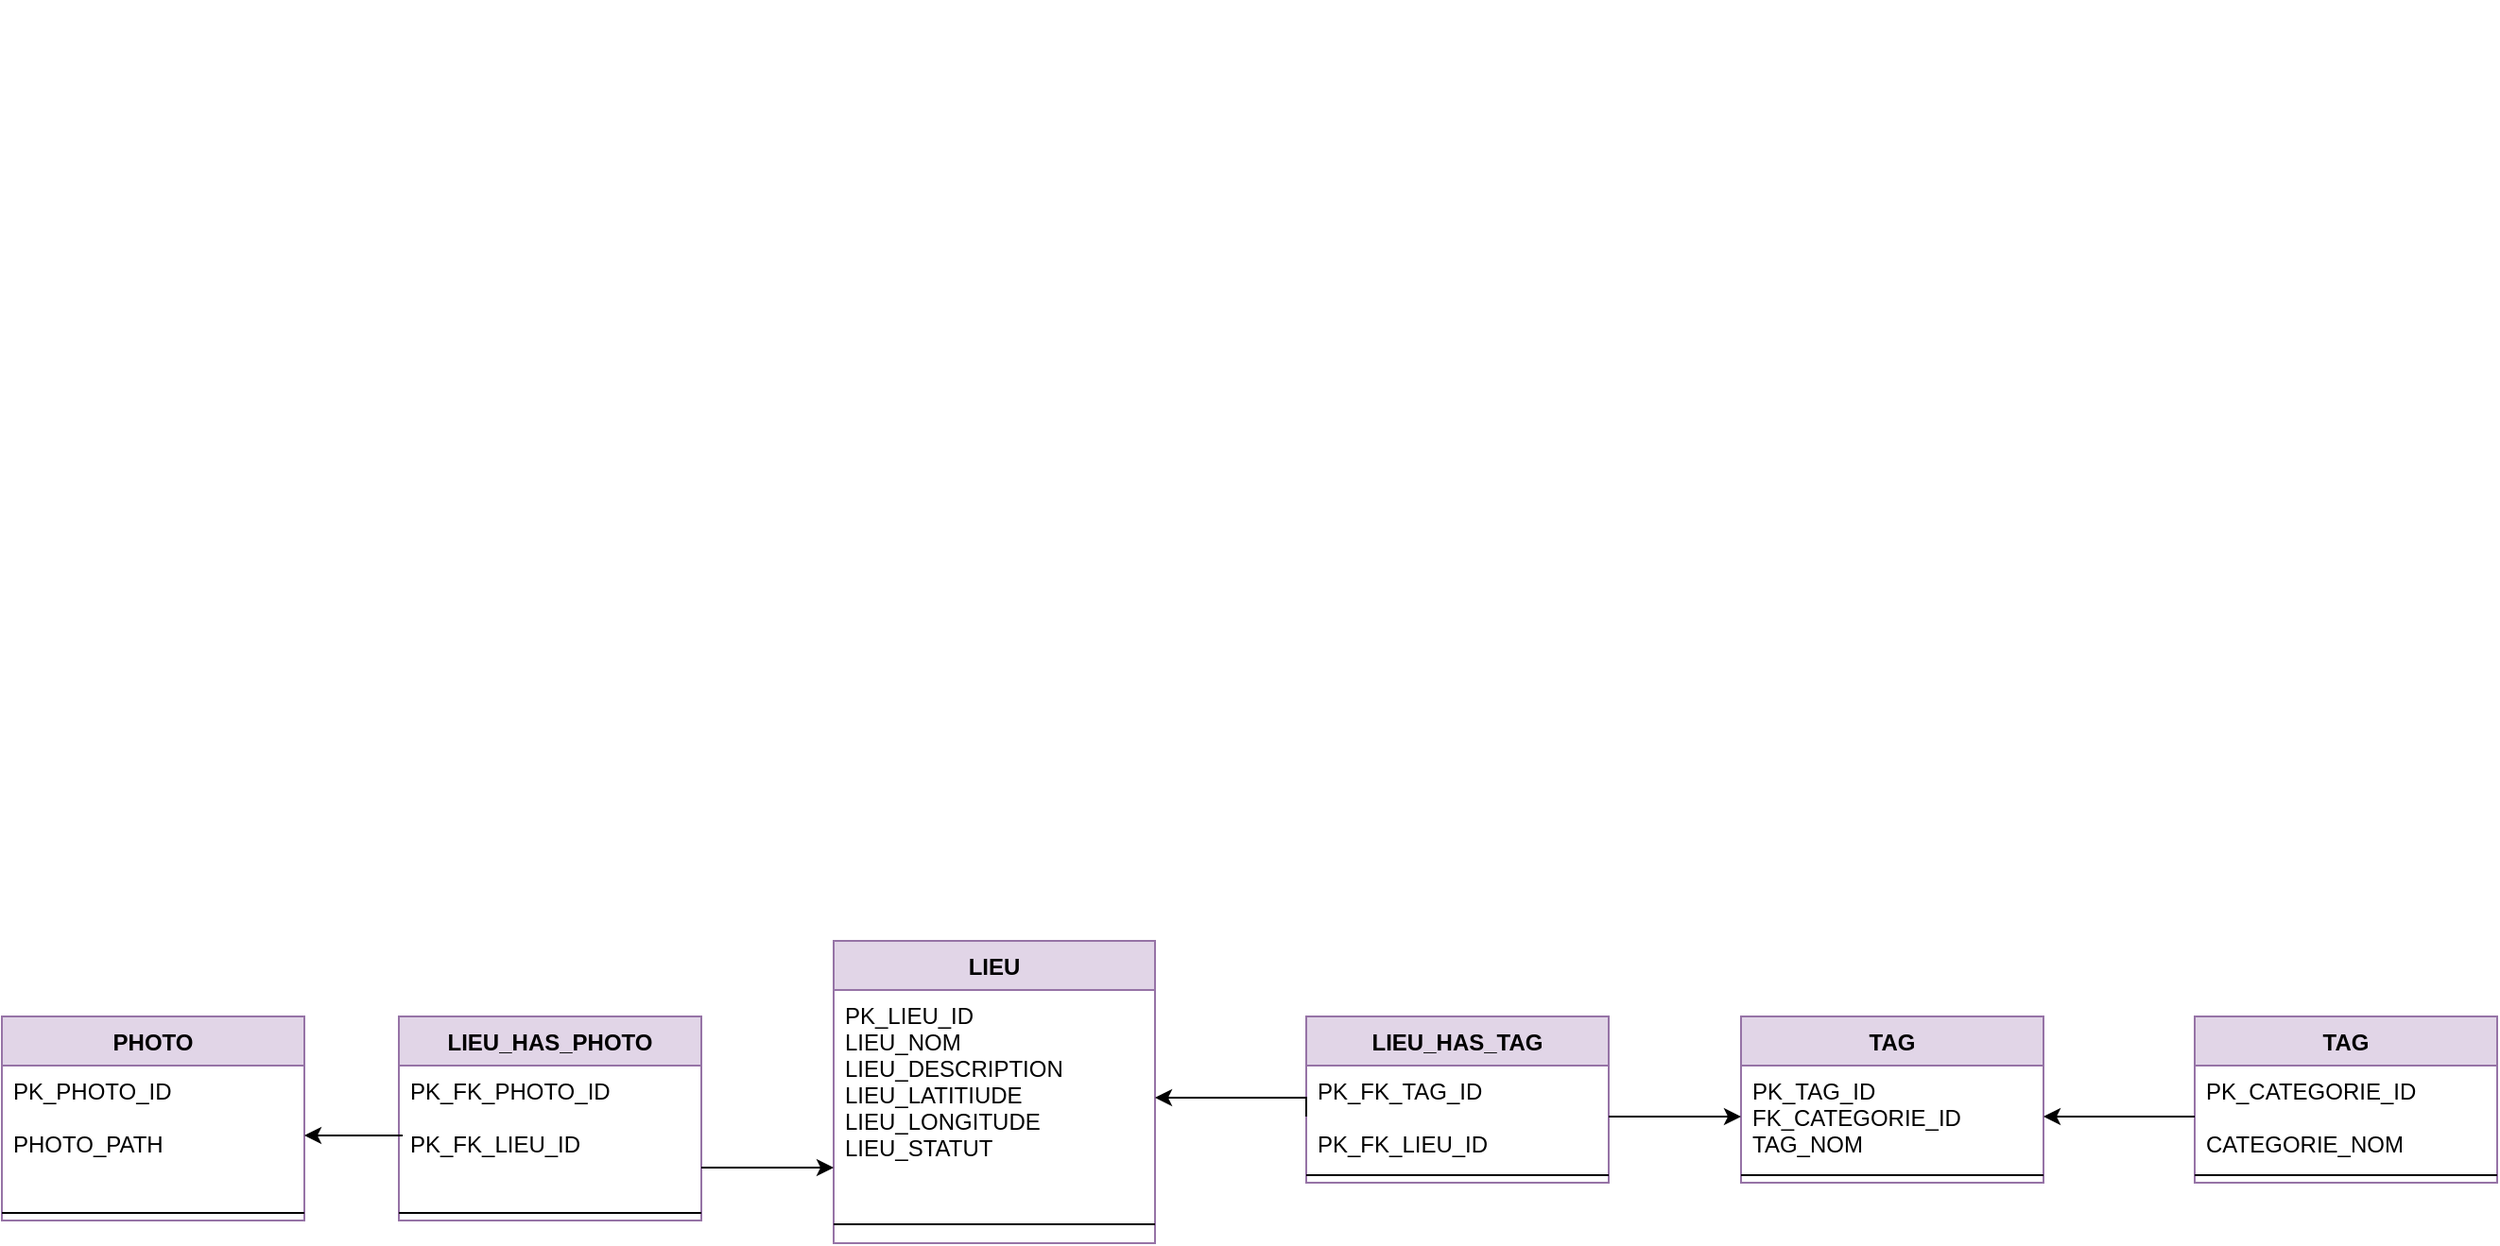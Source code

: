 <mxfile version="16.5.1" type="device"><diagram id="D-ZPbFm5kCAv-HBzowlL" name="Page-1"><mxGraphModel dx="1422" dy="857" grid="1" gridSize="10" guides="1" tooltips="1" connect="1" arrows="1" fold="1" page="1" pageScale="1" pageWidth="2336" pageHeight="1654" math="0" shadow="0"><root><mxCell id="0"/><mxCell id="1" parent="0"/><mxCell id="SEt0Nu8GCRH9RDk-5Gde-27" style="edgeStyle=orthogonalEdgeStyle;rounded=0;orthogonalLoop=1;jettySize=auto;html=1;exitX=0.5;exitY=1;exitDx=0;exitDy=0;fontColor=#000000;" parent="1" edge="1"><mxGeometry relative="1" as="geometry"><mxPoint x="980" y="70" as="sourcePoint"/><mxPoint x="980" y="70" as="targetPoint"/></mxGeometry></mxCell><mxCell id="gK-1rn3FFj5kSBS6P0lg-30" value="LIEU" style="swimlane;fontStyle=1;align=center;verticalAlign=top;childLayout=stackLayout;horizontal=1;startSize=26;horizontalStack=0;resizeParent=1;resizeParentMax=0;resizeLast=0;collapsible=1;marginBottom=0;fillColor=#e1d5e7;strokeColor=#9673a6;" parent="1" vertex="1"><mxGeometry x="1410" y="560" width="170" height="160" as="geometry"/></mxCell><mxCell id="gK-1rn3FFj5kSBS6P0lg-31" value="PK_LIEU_ID&#10;LIEU_NOM&#10;LIEU_DESCRIPTION&#10;LIEU_LATITIUDE&#10;LIEU_LONGITUDE&#10;LIEU_STATUT" style="text;strokeColor=none;fillColor=none;align=left;verticalAlign=top;spacingLeft=4;spacingRight=4;overflow=hidden;rotatable=0;points=[[0,0.5],[1,0.5]];portConstraint=eastwest;" parent="gK-1rn3FFj5kSBS6P0lg-30" vertex="1"><mxGeometry y="26" width="170" height="114" as="geometry"/></mxCell><mxCell id="gK-1rn3FFj5kSBS6P0lg-32" value="" style="line;strokeWidth=1;fillColor=none;align=left;verticalAlign=middle;spacingTop=-1;spacingLeft=3;spacingRight=3;rotatable=0;labelPosition=right;points=[];portConstraint=eastwest;" parent="gK-1rn3FFj5kSBS6P0lg-30" vertex="1"><mxGeometry y="140" width="170" height="20" as="geometry"/></mxCell><mxCell id="gK-1rn3FFj5kSBS6P0lg-45" value="TAG" style="swimlane;fontStyle=1;align=center;verticalAlign=top;childLayout=stackLayout;horizontal=1;startSize=26;horizontalStack=0;resizeParent=1;resizeParentMax=0;resizeLast=0;collapsible=1;marginBottom=0;fillColor=#e1d5e7;strokeColor=#9673a6;" parent="1" vertex="1"><mxGeometry x="1890" y="600" width="160" height="88" as="geometry"/></mxCell><mxCell id="gK-1rn3FFj5kSBS6P0lg-46" value="PK_TAG_ID&#10;FK_CATEGORIE_ID&#10;TAG_NOM" style="text;strokeColor=none;fillColor=none;align=left;verticalAlign=top;spacingLeft=4;spacingRight=4;overflow=hidden;rotatable=0;points=[[0,0.5],[1,0.5]];portConstraint=eastwest;" parent="gK-1rn3FFj5kSBS6P0lg-45" vertex="1"><mxGeometry y="26" width="160" height="54" as="geometry"/></mxCell><mxCell id="gK-1rn3FFj5kSBS6P0lg-47" value="" style="line;strokeWidth=1;fillColor=none;align=left;verticalAlign=middle;spacingTop=-1;spacingLeft=3;spacingRight=3;rotatable=0;labelPosition=right;points=[];portConstraint=eastwest;" parent="gK-1rn3FFj5kSBS6P0lg-45" vertex="1"><mxGeometry y="80" width="160" height="8" as="geometry"/></mxCell><mxCell id="gK-1rn3FFj5kSBS6P0lg-54" value="LIEU_HAS_PHOTO" style="swimlane;fontStyle=1;align=center;verticalAlign=top;childLayout=stackLayout;horizontal=1;startSize=26;horizontalStack=0;resizeParent=1;resizeParentMax=0;resizeLast=0;collapsible=1;marginBottom=0;fillColor=#e1d5e7;strokeColor=#9673a6;" parent="1" vertex="1"><mxGeometry x="1180" y="600" width="160" height="108" as="geometry"/></mxCell><mxCell id="gK-1rn3FFj5kSBS6P0lg-55" value="PK_FK_PHOTO_ID&#10;&#10;PK_FK_LIEU_ID" style="text;strokeColor=none;fillColor=none;align=left;verticalAlign=top;spacingLeft=4;spacingRight=4;overflow=hidden;rotatable=0;points=[[0,0.5],[1,0.5]];portConstraint=eastwest;" parent="gK-1rn3FFj5kSBS6P0lg-54" vertex="1"><mxGeometry y="26" width="160" height="74" as="geometry"/></mxCell><mxCell id="gK-1rn3FFj5kSBS6P0lg-56" value="" style="line;strokeWidth=1;fillColor=none;align=left;verticalAlign=middle;spacingTop=-1;spacingLeft=3;spacingRight=3;rotatable=0;labelPosition=right;points=[];portConstraint=eastwest;" parent="gK-1rn3FFj5kSBS6P0lg-54" vertex="1"><mxGeometry y="100" width="160" height="8" as="geometry"/></mxCell><mxCell id="gK-1rn3FFj5kSBS6P0lg-57" style="edgeStyle=orthogonalEdgeStyle;rounded=0;orthogonalLoop=1;jettySize=auto;html=1;" parent="1" source="gK-1rn3FFj5kSBS6P0lg-55" edge="1"><mxGeometry relative="1" as="geometry"><mxPoint x="1410" y="680" as="targetPoint"/><Array as="points"><mxPoint x="1380" y="680"/><mxPoint x="1380" y="680"/></Array></mxGeometry></mxCell><mxCell id="GztrT1jyW7alI0w5Pyws-1" value="LIEU_HAS_TAG" style="swimlane;fontStyle=1;align=center;verticalAlign=top;childLayout=stackLayout;horizontal=1;startSize=26;horizontalStack=0;resizeParent=1;resizeParentMax=0;resizeLast=0;collapsible=1;marginBottom=0;fillColor=#e1d5e7;strokeColor=#9673a6;" parent="1" vertex="1"><mxGeometry x="1660" y="600" width="160" height="88" as="geometry"/></mxCell><mxCell id="GztrT1jyW7alI0w5Pyws-2" value="PK_FK_TAG_ID&#10;&#10;PK_FK_LIEU_ID" style="text;strokeColor=none;fillColor=none;align=left;verticalAlign=top;spacingLeft=4;spacingRight=4;overflow=hidden;rotatable=0;points=[[0,0.5],[1,0.5]];portConstraint=eastwest;" parent="GztrT1jyW7alI0w5Pyws-1" vertex="1"><mxGeometry y="26" width="160" height="54" as="geometry"/></mxCell><mxCell id="GztrT1jyW7alI0w5Pyws-3" value="" style="line;strokeWidth=1;fillColor=none;align=left;verticalAlign=middle;spacingTop=-1;spacingLeft=3;spacingRight=3;rotatable=0;labelPosition=right;points=[];portConstraint=eastwest;" parent="GztrT1jyW7alI0w5Pyws-1" vertex="1"><mxGeometry y="80" width="160" height="8" as="geometry"/></mxCell><mxCell id="GztrT1jyW7alI0w5Pyws-5" style="edgeStyle=orthogonalEdgeStyle;rounded=0;orthogonalLoop=1;jettySize=auto;html=1;exitX=0;exitY=0.5;exitDx=0;exitDy=0;entryX=1;entryY=0.5;entryDx=0;entryDy=0;" parent="1" source="GztrT1jyW7alI0w5Pyws-2" target="gK-1rn3FFj5kSBS6P0lg-31" edge="1"><mxGeometry relative="1" as="geometry"><Array as="points"><mxPoint x="1660" y="643"/></Array><mxPoint x="1900" y="663" as="sourcePoint"/><mxPoint x="1590" y="653" as="targetPoint"/></mxGeometry></mxCell><mxCell id="GztrT1jyW7alI0w5Pyws-6" value="PHOTO" style="swimlane;fontStyle=1;align=center;verticalAlign=top;childLayout=stackLayout;horizontal=1;startSize=26;horizontalStack=0;resizeParent=1;resizeParentMax=0;resizeLast=0;collapsible=1;marginBottom=0;fillColor=#e1d5e7;strokeColor=#9673a6;" parent="1" vertex="1"><mxGeometry x="970" y="600" width="160" height="108" as="geometry"/></mxCell><mxCell id="GztrT1jyW7alI0w5Pyws-7" value="PK_PHOTO_ID&#10;&#10;PHOTO_PATH" style="text;strokeColor=none;fillColor=none;align=left;verticalAlign=top;spacingLeft=4;spacingRight=4;overflow=hidden;rotatable=0;points=[[0,0.5],[1,0.5]];portConstraint=eastwest;" parent="GztrT1jyW7alI0w5Pyws-6" vertex="1"><mxGeometry y="26" width="160" height="74" as="geometry"/></mxCell><mxCell id="GztrT1jyW7alI0w5Pyws-8" value="" style="line;strokeWidth=1;fillColor=none;align=left;verticalAlign=middle;spacingTop=-1;spacingLeft=3;spacingRight=3;rotatable=0;labelPosition=right;points=[];portConstraint=eastwest;" parent="GztrT1jyW7alI0w5Pyws-6" vertex="1"><mxGeometry y="100" width="160" height="8" as="geometry"/></mxCell><mxCell id="GztrT1jyW7alI0w5Pyws-9" style="edgeStyle=orthogonalEdgeStyle;rounded=0;orthogonalLoop=1;jettySize=auto;html=1;entryX=1;entryY=0.5;entryDx=0;entryDy=0;" parent="1" target="GztrT1jyW7alI0w5Pyws-7" edge="1"><mxGeometry relative="1" as="geometry"><mxPoint x="1420" y="690" as="targetPoint"/><Array as="points"><mxPoint x="1182" y="663"/></Array><mxPoint x="1182" y="663" as="sourcePoint"/></mxGeometry></mxCell><mxCell id="gK-1rn3FFj5kSBS6P0lg-48" style="edgeStyle=orthogonalEdgeStyle;rounded=0;orthogonalLoop=1;jettySize=auto;html=1;exitX=1;exitY=0.5;exitDx=0;exitDy=0;entryX=0;entryY=0.5;entryDx=0;entryDy=0;" parent="1" source="GztrT1jyW7alI0w5Pyws-2" target="gK-1rn3FFj5kSBS6P0lg-46" edge="1"><mxGeometry relative="1" as="geometry"><Array as="points"/><mxPoint x="1885" y="653" as="targetPoint"/></mxGeometry></mxCell><mxCell id="pq-VfOGVptNz19dSAd23-1" value="TAG" style="swimlane;fontStyle=1;align=center;verticalAlign=top;childLayout=stackLayout;horizontal=1;startSize=26;horizontalStack=0;resizeParent=1;resizeParentMax=0;resizeLast=0;collapsible=1;marginBottom=0;fillColor=#e1d5e7;strokeColor=#9673a6;" vertex="1" parent="1"><mxGeometry x="2130" y="600" width="160" height="88" as="geometry"/></mxCell><mxCell id="pq-VfOGVptNz19dSAd23-2" value="PK_CATEGORIE_ID&#10;&#10;CATEGORIE_NOM" style="text;strokeColor=none;fillColor=none;align=left;verticalAlign=top;spacingLeft=4;spacingRight=4;overflow=hidden;rotatable=0;points=[[0,0.5],[1,0.5]];portConstraint=eastwest;" vertex="1" parent="pq-VfOGVptNz19dSAd23-1"><mxGeometry y="26" width="160" height="54" as="geometry"/></mxCell><mxCell id="pq-VfOGVptNz19dSAd23-3" value="" style="line;strokeWidth=1;fillColor=none;align=left;verticalAlign=middle;spacingTop=-1;spacingLeft=3;spacingRight=3;rotatable=0;labelPosition=right;points=[];portConstraint=eastwest;" vertex="1" parent="pq-VfOGVptNz19dSAd23-1"><mxGeometry y="80" width="160" height="8" as="geometry"/></mxCell><mxCell id="pq-VfOGVptNz19dSAd23-4" style="edgeStyle=orthogonalEdgeStyle;rounded=0;orthogonalLoop=1;jettySize=auto;html=1;exitX=0;exitY=0.5;exitDx=0;exitDy=0;entryX=1;entryY=0.5;entryDx=0;entryDy=0;" edge="1" parent="1" source="pq-VfOGVptNz19dSAd23-2" target="gK-1rn3FFj5kSBS6P0lg-46"><mxGeometry relative="1" as="geometry"/></mxCell></root></mxGraphModel></diagram></mxfile>